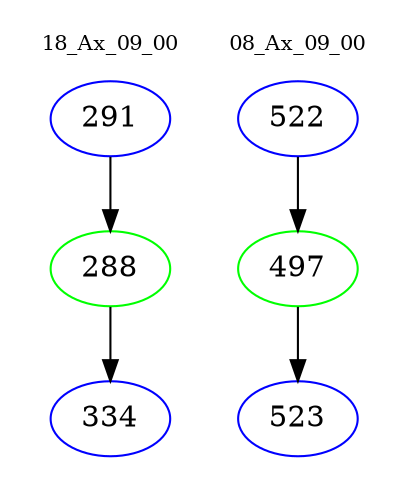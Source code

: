 digraph{
subgraph cluster_0 {
color = white
label = "18_Ax_09_00";
fontsize=10;
T0_291 [label="291", color="blue"]
T0_291 -> T0_288 [color="black"]
T0_288 [label="288", color="green"]
T0_288 -> T0_334 [color="black"]
T0_334 [label="334", color="blue"]
}
subgraph cluster_1 {
color = white
label = "08_Ax_09_00";
fontsize=10;
T1_522 [label="522", color="blue"]
T1_522 -> T1_497 [color="black"]
T1_497 [label="497", color="green"]
T1_497 -> T1_523 [color="black"]
T1_523 [label="523", color="blue"]
}
}
